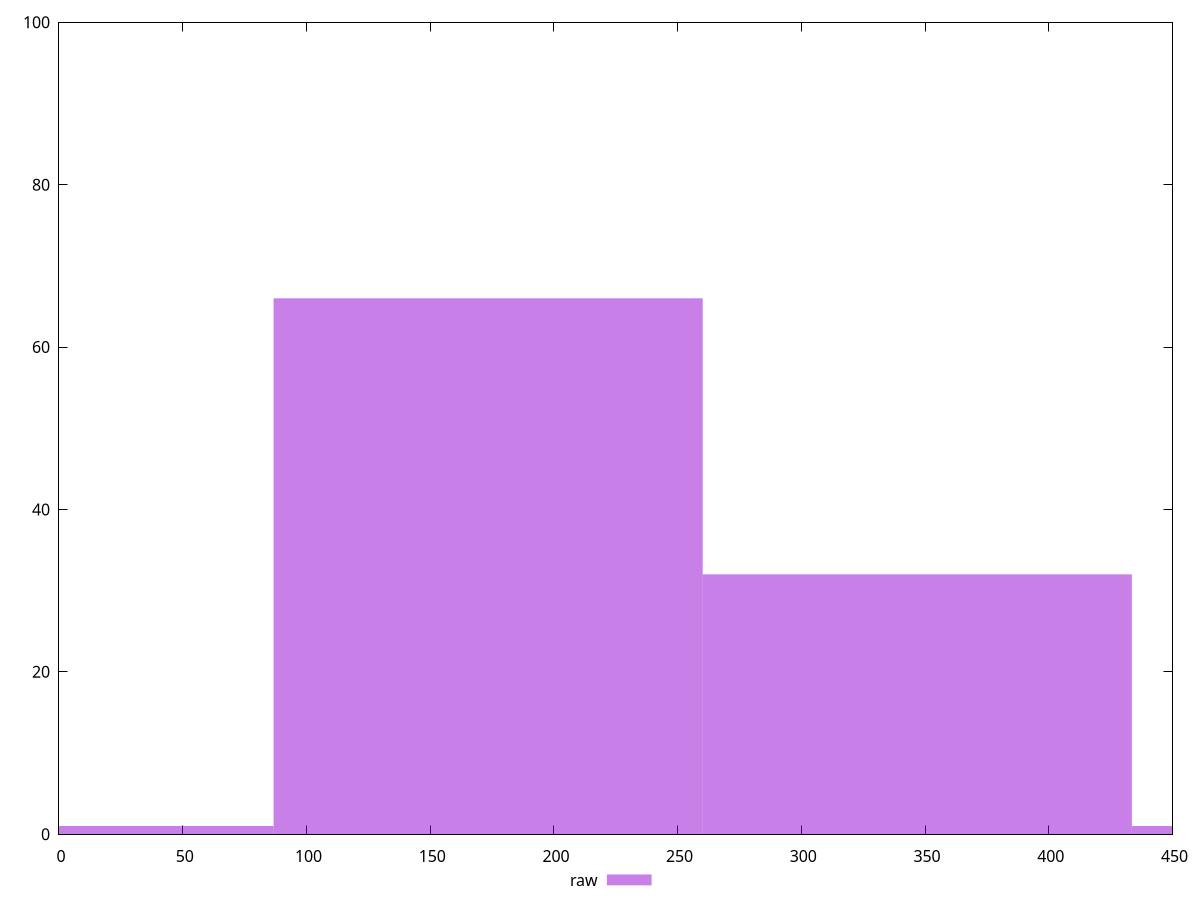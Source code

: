 reset

$raw <<EOF
346.8626311395112 32
173.4313155697556 66
0 1
520.2939467092668 1
EOF

set key outside below
set boxwidth 173.4313155697556
set xrange [0:450]
set yrange [0:100]
set trange [0:100]
set style fill transparent solid 0.5 noborder
set terminal svg size 640, 490 enhanced background rgb 'white'
set output "report_00017_2021-02-10T15-08-03.406Z/offscreen-images/samples/pages+cached/raw/histogram.svg"

plot $raw title "raw" with boxes

reset

